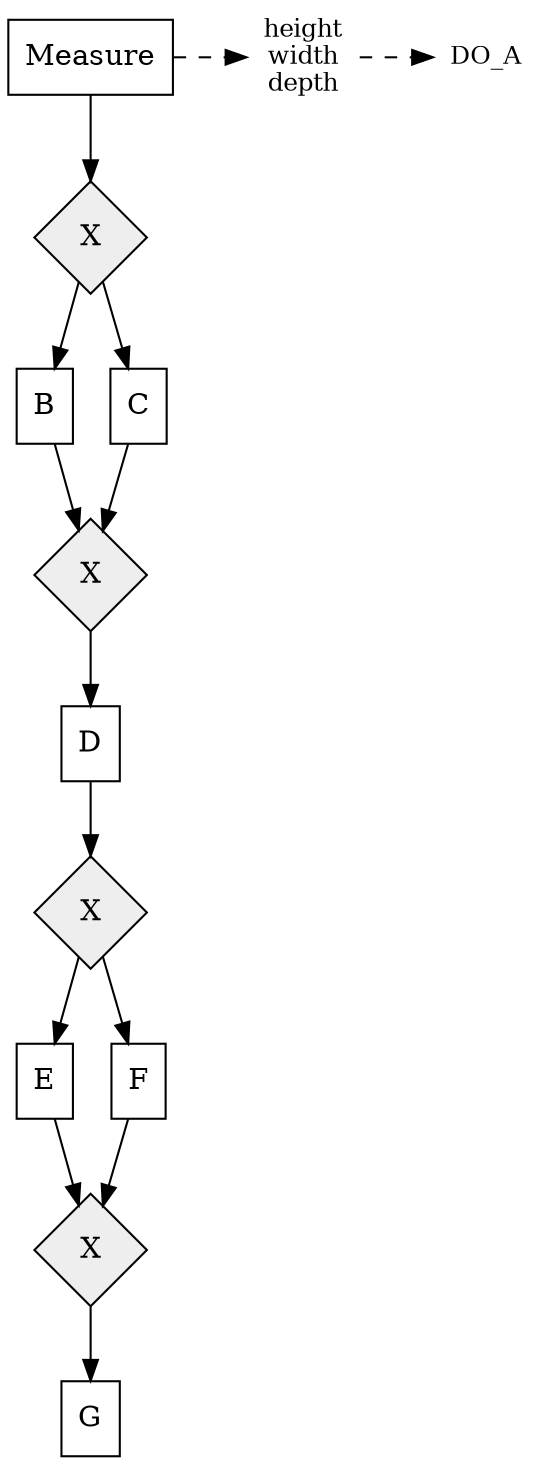 digraph { node [shape=box]; _ext9 [shape=none, image="stereotype_monitoringGroup.png", label="height\nwidth\ndepth\n", width=0.2, fontsize=12]; _ext9 -> _do1 [style=dashed minlen=2]; {rank=same;_ext9   _do1}; _do1 [shape=none, image="stereotype_dataObject.png", label="DO_A", width=0.2, fontsize=12]; _2 -> _ext9 [style=dashed minlen=2]; {rank=same;_2   _ext9 }; _2 [shape=box,style=filled,fillcolor="#ffffff",label="Measure",width=0.2]; _3 [shape=box,style=filled,fillcolor="#ffffff",label="B",width=0.2]; _4 [shape=box,style=filled,fillcolor="#ffffff",label="C",width=0.2]; _7 [shape=box,style=filled,fillcolor="#ffffff",label="D",width=0.2]; _17 [shape=box,style=filled,fillcolor="#ffffff",label="E",width=0.2]; _16 [shape=box,style=filled,fillcolor="#ffffff",label="F",width=0.2]; _23 [shape=box,style=filled,fillcolor="#ffffff",label="G",width=0.2]; _5 [label="X",fillcolor="#eeeeee",style=filled,width=0.75,height=0.75,fixedsize=true,shape="diamond"]; _6 [label="X",fillcolor="#eeeeee",style=filled,width=0.75,height=0.75,fixedsize=true,shape="diamond"]; _15 [label="X",fillcolor="#eeeeee",style=filled,width=0.75,height=0.75,fixedsize=true,shape="diamond"]; _8 [label="X",fillcolor="#eeeeee",style=filled,width=0.75,height=0.75,fixedsize=true,shape="diamond"]; _2 -> _5 [label=""];_5 -> _3 [label=""];_5 -> _4 [label=""];_3 -> _6 [label=""];_4 -> _6 [label=""];_6 -> _7 [label=""];_16 -> _8 [label=""];_17 -> _8 [label=""];_15 -> _16 [label=""];_15 -> _17 [label=""];_7 -> _15 [label=""];_8 -> _23 [label=""]; }
